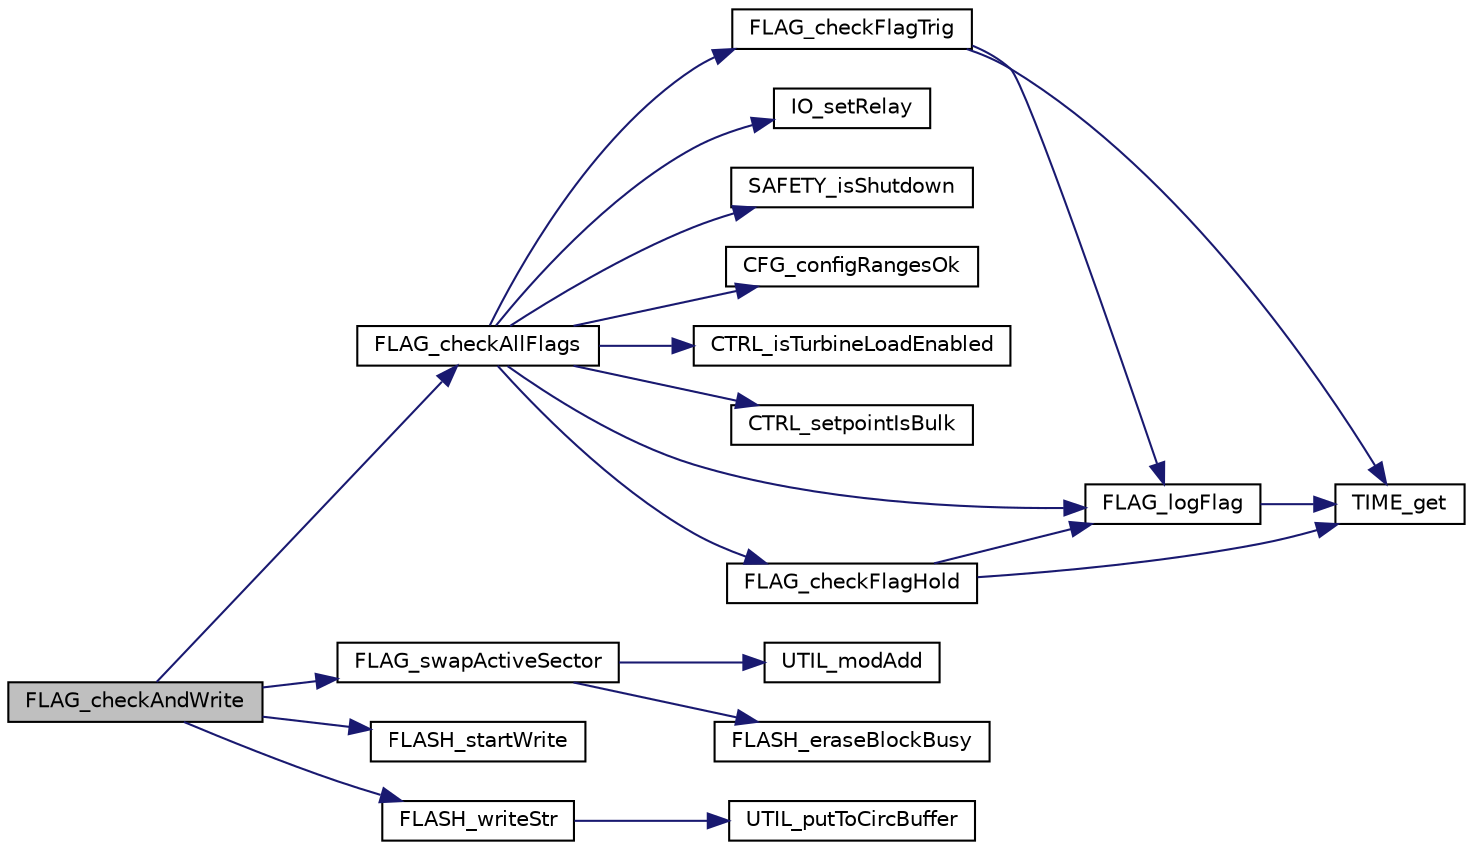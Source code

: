 digraph "FLAG_checkAndWrite"
{
 // LATEX_PDF_SIZE
  edge [fontname="Helvetica",fontsize="10",labelfontname="Helvetica",labelfontsize="10"];
  node [fontname="Helvetica",fontsize="10",shape=record];
  rankdir="LR";
  Node1 [label="FLAG_checkAndWrite",height=0.2,width=0.4,color="black", fillcolor="grey75", style="filled", fontcolor="black",tooltip=" "];
  Node1 -> Node2 [color="midnightblue",fontsize="10",style="solid"];
  Node2 [label="FLAG_checkAllFlags",height=0.2,width=0.4,color="black", fillcolor="white", style="filled",URL="$flag_8c.html#ad8dd4c09516a95fabbf683abf17e4df3",tooltip=" "];
  Node2 -> Node3 [color="midnightblue",fontsize="10",style="solid"];
  Node3 [label="CFG_configRangesOk",height=0.2,width=0.4,color="black", fillcolor="white", style="filled",URL="$cfg_8c.html#a2e3f61c31333043dcc47cad39cc273e5",tooltip=" "];
  Node2 -> Node4 [color="midnightblue",fontsize="10",style="solid"];
  Node4 [label="CTRL_isTurbineLoadEnabled",height=0.2,width=0.4,color="black", fillcolor="white", style="filled",URL="$ctrl_01_07_xD0_x9A_xD0_xBE_xD0_xBD_xD1_x84_xD0_xBB_xD0_xB8_xD0_xBA_xD1_x82_xD1_x83_xD1_x8E_xD1_x289479354af9cbc005bd3481d783ccac.html#a280e482bfd33be53e24f016826ebb5d2",tooltip=" "];
  Node2 -> Node5 [color="midnightblue",fontsize="10",style="solid"];
  Node5 [label="CTRL_setpointIsBulk",height=0.2,width=0.4,color="black", fillcolor="white", style="filled",URL="$ctrl_01_07_xD0_x9A_xD0_xBE_xD0_xBD_xD1_x84_xD0_xBB_xD0_xB8_xD0_xBA_xD1_x82_xD1_x83_xD1_x8E_xD1_x289479354af9cbc005bd3481d783ccac.html#a958621ef16064ef6370f513c1767ed26",tooltip=" "];
  Node2 -> Node6 [color="midnightblue",fontsize="10",style="solid"];
  Node6 [label="FLAG_checkFlagHold",height=0.2,width=0.4,color="black", fillcolor="white", style="filled",URL="$flag_8c.html#ad7e060124da21f3ed10800be4f36a08b",tooltip=" "];
  Node6 -> Node7 [color="midnightblue",fontsize="10",style="solid"];
  Node7 [label="FLAG_logFlag",height=0.2,width=0.4,color="black", fillcolor="white", style="filled",URL="$flag_8c.html#aa1dbaf2631cf74d8be01d658469703bd",tooltip=" "];
  Node7 -> Node8 [color="midnightblue",fontsize="10",style="solid"];
  Node8 [label="TIME_get",height=0.2,width=0.4,color="black", fillcolor="white", style="filled",URL="$time_8c.html#a1ca2585daaf0d210adde4129c7454bee",tooltip=" "];
  Node6 -> Node8 [color="midnightblue",fontsize="10",style="solid"];
  Node2 -> Node9 [color="midnightblue",fontsize="10",style="solid"];
  Node9 [label="FLAG_checkFlagTrig",height=0.2,width=0.4,color="black", fillcolor="white", style="filled",URL="$flag_8c.html#a05e46a08ca0eb3286e50c210b58f779e",tooltip=" "];
  Node9 -> Node7 [color="midnightblue",fontsize="10",style="solid"];
  Node9 -> Node8 [color="midnightblue",fontsize="10",style="solid"];
  Node2 -> Node7 [color="midnightblue",fontsize="10",style="solid"];
  Node2 -> Node10 [color="midnightblue",fontsize="10",style="solid"];
  Node10 [label="IO_setRelay",height=0.2,width=0.4,color="black", fillcolor="white", style="filled",URL="$io_8c.html#a772113c6d38522f0c29c7eef1641ba23",tooltip=" "];
  Node2 -> Node11 [color="midnightblue",fontsize="10",style="solid"];
  Node11 [label="SAFETY_isShutdown",height=0.2,width=0.4,color="black", fillcolor="white", style="filled",URL="$safety_8c.html#ab6bd84b2121177f96e2e38373ff80e80",tooltip=" "];
  Node1 -> Node12 [color="midnightblue",fontsize="10",style="solid"];
  Node12 [label="FLAG_swapActiveSector",height=0.2,width=0.4,color="black", fillcolor="white", style="filled",URL="$flag_8c.html#ad5e62314a7030826015c7aead4d4046a",tooltip=" "];
  Node12 -> Node13 [color="midnightblue",fontsize="10",style="solid"];
  Node13 [label="FLASH_eraseBlockBusy",height=0.2,width=0.4,color="black", fillcolor="white", style="filled",URL="$flash_8c.html#a600505051d0229fa1cc65c223bdb91ec",tooltip=" "];
  Node12 -> Node14 [color="midnightblue",fontsize="10",style="solid"];
  Node14 [label="UTIL_modAdd",height=0.2,width=0.4,color="black", fillcolor="white", style="filled",URL="$util_8c.html#ae814ed393bade374040e928161feb70f",tooltip=" "];
  Node1 -> Node15 [color="midnightblue",fontsize="10",style="solid"];
  Node15 [label="FLASH_startWrite",height=0.2,width=0.4,color="black", fillcolor="white", style="filled",URL="$flash_8c.html#ad22a0c7cf5ff4b7669394986fd889df7",tooltip=" "];
  Node1 -> Node16 [color="midnightblue",fontsize="10",style="solid"];
  Node16 [label="FLASH_writeStr",height=0.2,width=0.4,color="black", fillcolor="white", style="filled",URL="$flash_8c.html#a824adb1e4989c662e38cb5238726330e",tooltip=" "];
  Node16 -> Node17 [color="midnightblue",fontsize="10",style="solid"];
  Node17 [label="UTIL_putToCircBuffer",height=0.2,width=0.4,color="black", fillcolor="white", style="filled",URL="$util_8c.html#adcd1908fd8788c7dd4bc84201269d89d",tooltip=" "];
}
